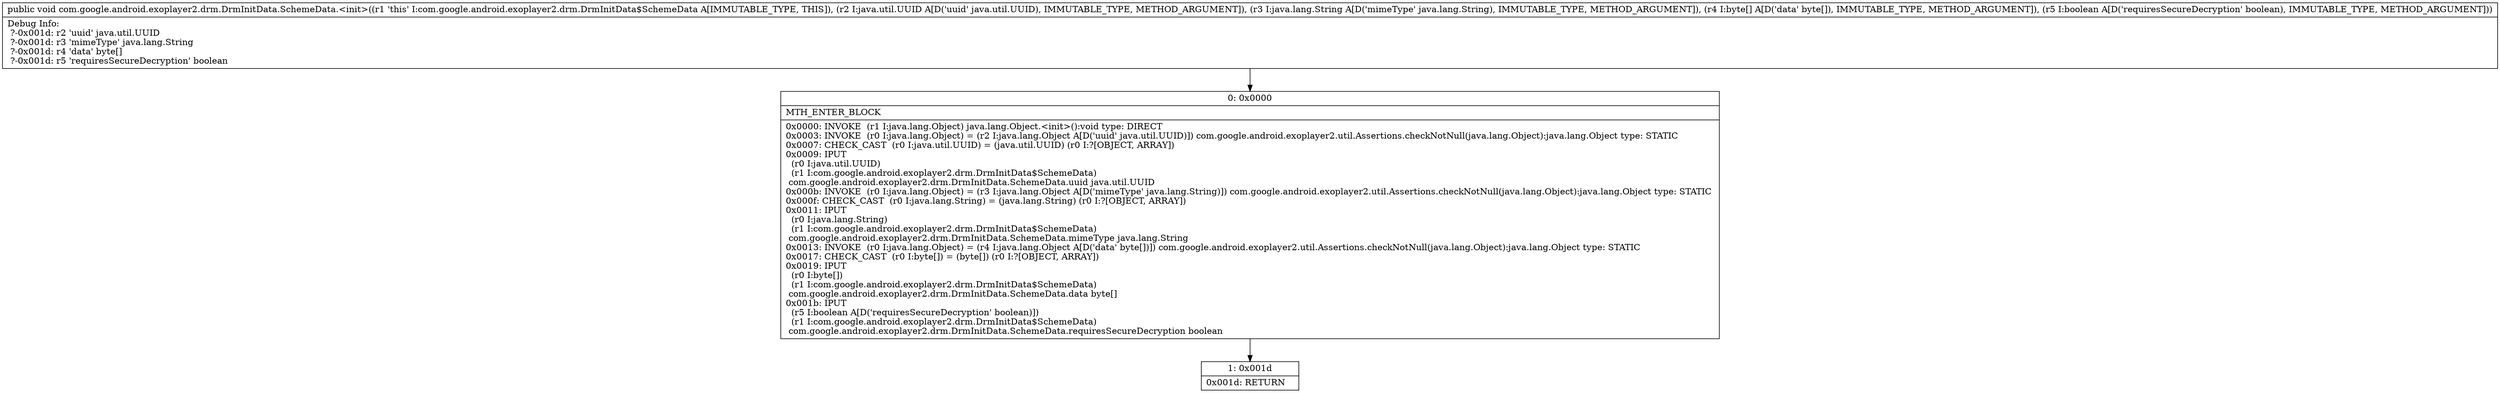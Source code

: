 digraph "CFG forcom.google.android.exoplayer2.drm.DrmInitData.SchemeData.\<init\>(Ljava\/util\/UUID;Ljava\/lang\/String;[BZ)V" {
Node_0 [shape=record,label="{0\:\ 0x0000|MTH_ENTER_BLOCK\l|0x0000: INVOKE  (r1 I:java.lang.Object) java.lang.Object.\<init\>():void type: DIRECT \l0x0003: INVOKE  (r0 I:java.lang.Object) = (r2 I:java.lang.Object A[D('uuid' java.util.UUID)]) com.google.android.exoplayer2.util.Assertions.checkNotNull(java.lang.Object):java.lang.Object type: STATIC \l0x0007: CHECK_CAST  (r0 I:java.util.UUID) = (java.util.UUID) (r0 I:?[OBJECT, ARRAY]) \l0x0009: IPUT  \l  (r0 I:java.util.UUID)\l  (r1 I:com.google.android.exoplayer2.drm.DrmInitData$SchemeData)\l com.google.android.exoplayer2.drm.DrmInitData.SchemeData.uuid java.util.UUID \l0x000b: INVOKE  (r0 I:java.lang.Object) = (r3 I:java.lang.Object A[D('mimeType' java.lang.String)]) com.google.android.exoplayer2.util.Assertions.checkNotNull(java.lang.Object):java.lang.Object type: STATIC \l0x000f: CHECK_CAST  (r0 I:java.lang.String) = (java.lang.String) (r0 I:?[OBJECT, ARRAY]) \l0x0011: IPUT  \l  (r0 I:java.lang.String)\l  (r1 I:com.google.android.exoplayer2.drm.DrmInitData$SchemeData)\l com.google.android.exoplayer2.drm.DrmInitData.SchemeData.mimeType java.lang.String \l0x0013: INVOKE  (r0 I:java.lang.Object) = (r4 I:java.lang.Object A[D('data' byte[])]) com.google.android.exoplayer2.util.Assertions.checkNotNull(java.lang.Object):java.lang.Object type: STATIC \l0x0017: CHECK_CAST  (r0 I:byte[]) = (byte[]) (r0 I:?[OBJECT, ARRAY]) \l0x0019: IPUT  \l  (r0 I:byte[])\l  (r1 I:com.google.android.exoplayer2.drm.DrmInitData$SchemeData)\l com.google.android.exoplayer2.drm.DrmInitData.SchemeData.data byte[] \l0x001b: IPUT  \l  (r5 I:boolean A[D('requiresSecureDecryption' boolean)])\l  (r1 I:com.google.android.exoplayer2.drm.DrmInitData$SchemeData)\l com.google.android.exoplayer2.drm.DrmInitData.SchemeData.requiresSecureDecryption boolean \l}"];
Node_1 [shape=record,label="{1\:\ 0x001d|0x001d: RETURN   \l}"];
MethodNode[shape=record,label="{public void com.google.android.exoplayer2.drm.DrmInitData.SchemeData.\<init\>((r1 'this' I:com.google.android.exoplayer2.drm.DrmInitData$SchemeData A[IMMUTABLE_TYPE, THIS]), (r2 I:java.util.UUID A[D('uuid' java.util.UUID), IMMUTABLE_TYPE, METHOD_ARGUMENT]), (r3 I:java.lang.String A[D('mimeType' java.lang.String), IMMUTABLE_TYPE, METHOD_ARGUMENT]), (r4 I:byte[] A[D('data' byte[]), IMMUTABLE_TYPE, METHOD_ARGUMENT]), (r5 I:boolean A[D('requiresSecureDecryption' boolean), IMMUTABLE_TYPE, METHOD_ARGUMENT]))  | Debug Info:\l  ?\-0x001d: r2 'uuid' java.util.UUID\l  ?\-0x001d: r3 'mimeType' java.lang.String\l  ?\-0x001d: r4 'data' byte[]\l  ?\-0x001d: r5 'requiresSecureDecryption' boolean\l}"];
MethodNode -> Node_0;
Node_0 -> Node_1;
}

